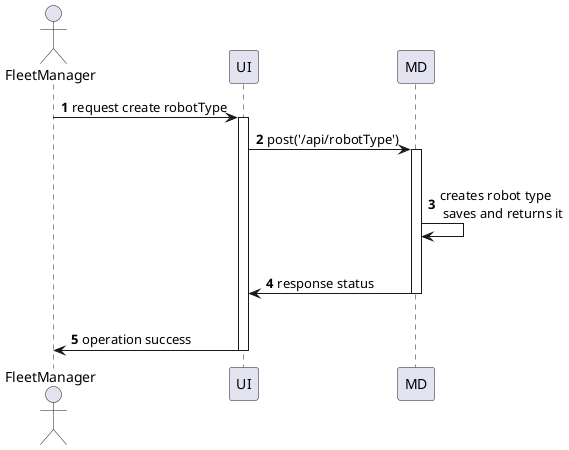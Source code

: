 @startuml
'https://plantuml.com/sequence-diagram

autonumber

actor FleetManager as U
participant UI as UI
participant MD  as R

U -> UI : request create robotType
activate UI
UI -> R : post('/api/robotType')

activate R
|||
R -> R : creates robot type \n saves and returns it
|||
R -> UI : response status
deactivate R
|||
UI -> U : operation success
deactivate UI

@enduml